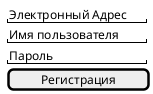 @startuml
salt
{
    "Электронный Адрес"
    "Имя пользователя "
    "Пароль           "
    [Регистрация      ]
}
@enduml
